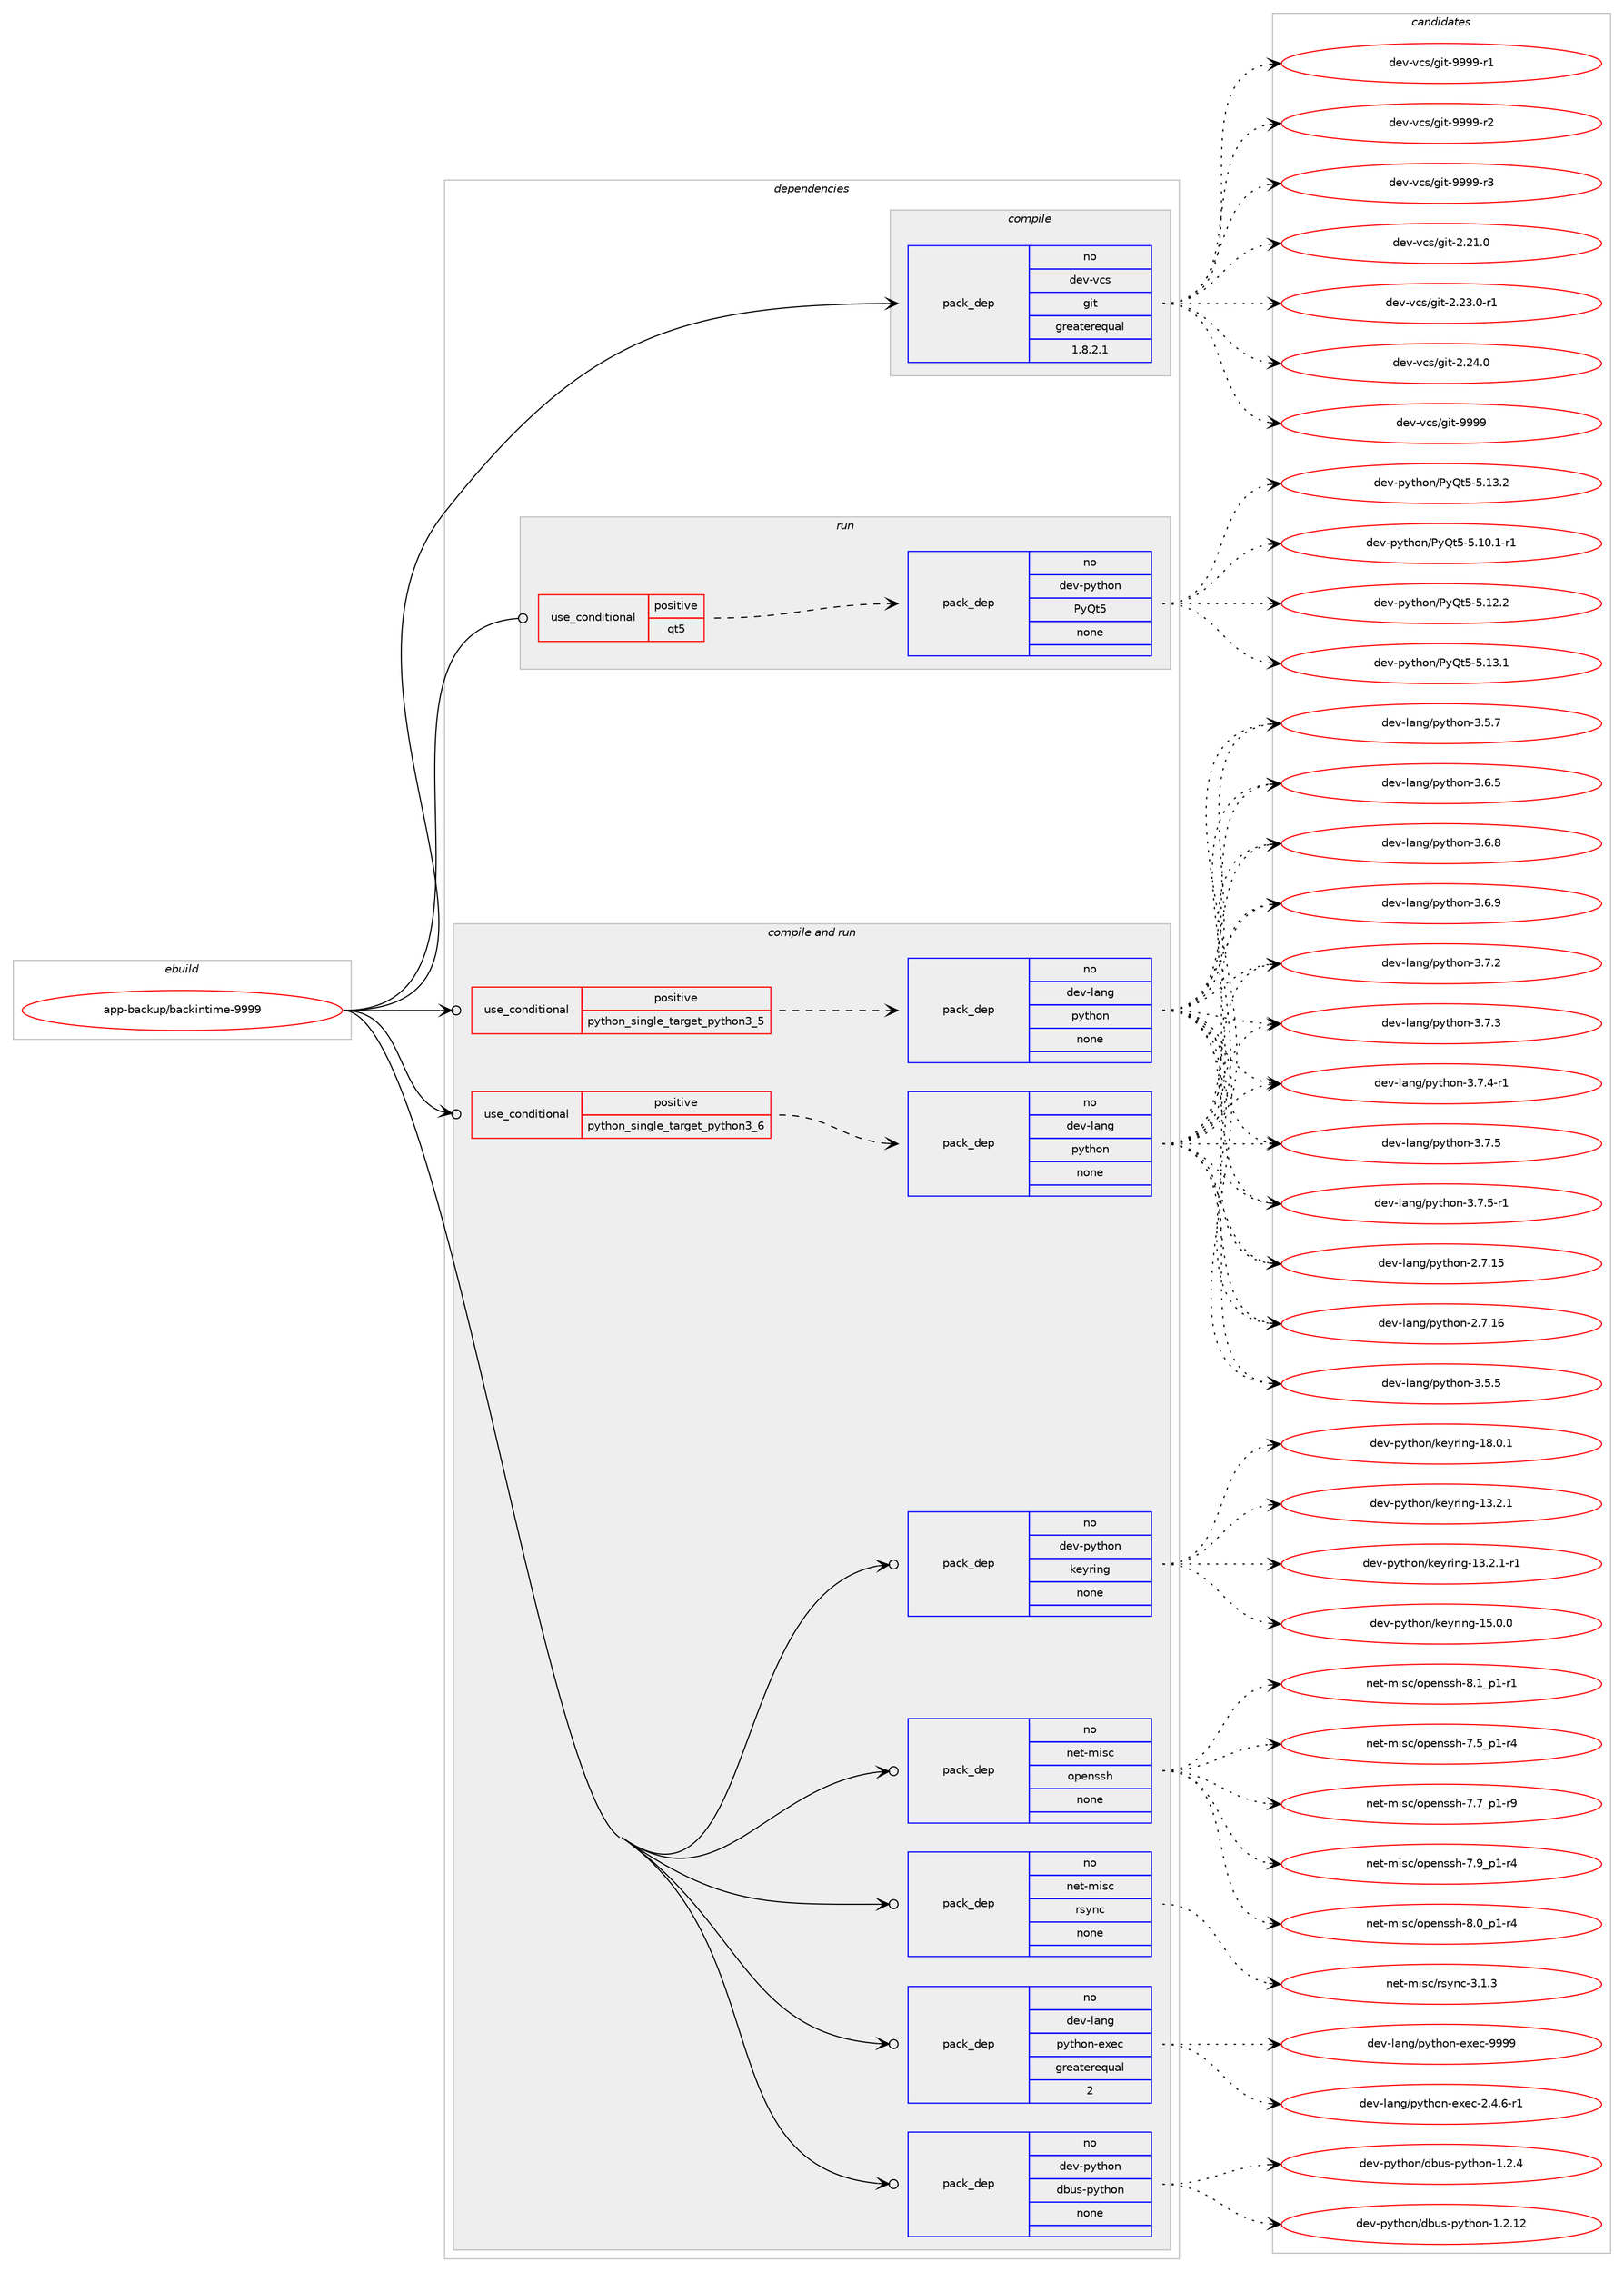 digraph prolog {

# *************
# Graph options
# *************

newrank=true;
concentrate=true;
compound=true;
graph [rankdir=LR,fontname=Helvetica,fontsize=10,ranksep=1.5];#, ranksep=2.5, nodesep=0.2];
edge  [arrowhead=vee];
node  [fontname=Helvetica,fontsize=10];

# **********
# The ebuild
# **********

subgraph cluster_leftcol {
color=gray;
rank=same;
label=<<i>ebuild</i>>;
id [label="app-backup/backintime-9999", color=red, width=4, href="../app-backup/backintime-9999.svg"];
}

# ****************
# The dependencies
# ****************

subgraph cluster_midcol {
color=gray;
label=<<i>dependencies</i>>;
subgraph cluster_compile {
fillcolor="#eeeeee";
style=filled;
label=<<i>compile</i>>;
subgraph pack352101 {
dependency473637 [label=<<TABLE BORDER="0" CELLBORDER="1" CELLSPACING="0" CELLPADDING="4" WIDTH="220"><TR><TD ROWSPAN="6" CELLPADDING="30">pack_dep</TD></TR><TR><TD WIDTH="110">no</TD></TR><TR><TD>dev-vcs</TD></TR><TR><TD>git</TD></TR><TR><TD>greaterequal</TD></TR><TR><TD>1.8.2.1</TD></TR></TABLE>>, shape=none, color=blue];
}
id:e -> dependency473637:w [weight=20,style="solid",arrowhead="vee"];
}
subgraph cluster_compileandrun {
fillcolor="#eeeeee";
style=filled;
label=<<i>compile and run</i>>;
subgraph cond112933 {
dependency473638 [label=<<TABLE BORDER="0" CELLBORDER="1" CELLSPACING="0" CELLPADDING="4"><TR><TD ROWSPAN="3" CELLPADDING="10">use_conditional</TD></TR><TR><TD>positive</TD></TR><TR><TD>python_single_target_python3_5</TD></TR></TABLE>>, shape=none, color=red];
subgraph pack352102 {
dependency473639 [label=<<TABLE BORDER="0" CELLBORDER="1" CELLSPACING="0" CELLPADDING="4" WIDTH="220"><TR><TD ROWSPAN="6" CELLPADDING="30">pack_dep</TD></TR><TR><TD WIDTH="110">no</TD></TR><TR><TD>dev-lang</TD></TR><TR><TD>python</TD></TR><TR><TD>none</TD></TR><TR><TD></TD></TR></TABLE>>, shape=none, color=blue];
}
dependency473638:e -> dependency473639:w [weight=20,style="dashed",arrowhead="vee"];
}
id:e -> dependency473638:w [weight=20,style="solid",arrowhead="odotvee"];
subgraph cond112934 {
dependency473640 [label=<<TABLE BORDER="0" CELLBORDER="1" CELLSPACING="0" CELLPADDING="4"><TR><TD ROWSPAN="3" CELLPADDING="10">use_conditional</TD></TR><TR><TD>positive</TD></TR><TR><TD>python_single_target_python3_6</TD></TR></TABLE>>, shape=none, color=red];
subgraph pack352103 {
dependency473641 [label=<<TABLE BORDER="0" CELLBORDER="1" CELLSPACING="0" CELLPADDING="4" WIDTH="220"><TR><TD ROWSPAN="6" CELLPADDING="30">pack_dep</TD></TR><TR><TD WIDTH="110">no</TD></TR><TR><TD>dev-lang</TD></TR><TR><TD>python</TD></TR><TR><TD>none</TD></TR><TR><TD></TD></TR></TABLE>>, shape=none, color=blue];
}
dependency473640:e -> dependency473641:w [weight=20,style="dashed",arrowhead="vee"];
}
id:e -> dependency473640:w [weight=20,style="solid",arrowhead="odotvee"];
subgraph pack352104 {
dependency473642 [label=<<TABLE BORDER="0" CELLBORDER="1" CELLSPACING="0" CELLPADDING="4" WIDTH="220"><TR><TD ROWSPAN="6" CELLPADDING="30">pack_dep</TD></TR><TR><TD WIDTH="110">no</TD></TR><TR><TD>dev-lang</TD></TR><TR><TD>python-exec</TD></TR><TR><TD>greaterequal</TD></TR><TR><TD>2</TD></TR></TABLE>>, shape=none, color=blue];
}
id:e -> dependency473642:w [weight=20,style="solid",arrowhead="odotvee"];
subgraph pack352105 {
dependency473643 [label=<<TABLE BORDER="0" CELLBORDER="1" CELLSPACING="0" CELLPADDING="4" WIDTH="220"><TR><TD ROWSPAN="6" CELLPADDING="30">pack_dep</TD></TR><TR><TD WIDTH="110">no</TD></TR><TR><TD>dev-python</TD></TR><TR><TD>dbus-python</TD></TR><TR><TD>none</TD></TR><TR><TD></TD></TR></TABLE>>, shape=none, color=blue];
}
id:e -> dependency473643:w [weight=20,style="solid",arrowhead="odotvee"];
subgraph pack352106 {
dependency473644 [label=<<TABLE BORDER="0" CELLBORDER="1" CELLSPACING="0" CELLPADDING="4" WIDTH="220"><TR><TD ROWSPAN="6" CELLPADDING="30">pack_dep</TD></TR><TR><TD WIDTH="110">no</TD></TR><TR><TD>dev-python</TD></TR><TR><TD>keyring</TD></TR><TR><TD>none</TD></TR><TR><TD></TD></TR></TABLE>>, shape=none, color=blue];
}
id:e -> dependency473644:w [weight=20,style="solid",arrowhead="odotvee"];
subgraph pack352107 {
dependency473645 [label=<<TABLE BORDER="0" CELLBORDER="1" CELLSPACING="0" CELLPADDING="4" WIDTH="220"><TR><TD ROWSPAN="6" CELLPADDING="30">pack_dep</TD></TR><TR><TD WIDTH="110">no</TD></TR><TR><TD>net-misc</TD></TR><TR><TD>openssh</TD></TR><TR><TD>none</TD></TR><TR><TD></TD></TR></TABLE>>, shape=none, color=blue];
}
id:e -> dependency473645:w [weight=20,style="solid",arrowhead="odotvee"];
subgraph pack352108 {
dependency473646 [label=<<TABLE BORDER="0" CELLBORDER="1" CELLSPACING="0" CELLPADDING="4" WIDTH="220"><TR><TD ROWSPAN="6" CELLPADDING="30">pack_dep</TD></TR><TR><TD WIDTH="110">no</TD></TR><TR><TD>net-misc</TD></TR><TR><TD>rsync</TD></TR><TR><TD>none</TD></TR><TR><TD></TD></TR></TABLE>>, shape=none, color=blue];
}
id:e -> dependency473646:w [weight=20,style="solid",arrowhead="odotvee"];
}
subgraph cluster_run {
fillcolor="#eeeeee";
style=filled;
label=<<i>run</i>>;
subgraph cond112935 {
dependency473647 [label=<<TABLE BORDER="0" CELLBORDER="1" CELLSPACING="0" CELLPADDING="4"><TR><TD ROWSPAN="3" CELLPADDING="10">use_conditional</TD></TR><TR><TD>positive</TD></TR><TR><TD>qt5</TD></TR></TABLE>>, shape=none, color=red];
subgraph pack352109 {
dependency473648 [label=<<TABLE BORDER="0" CELLBORDER="1" CELLSPACING="0" CELLPADDING="4" WIDTH="220"><TR><TD ROWSPAN="6" CELLPADDING="30">pack_dep</TD></TR><TR><TD WIDTH="110">no</TD></TR><TR><TD>dev-python</TD></TR><TR><TD>PyQt5</TD></TR><TR><TD>none</TD></TR><TR><TD></TD></TR></TABLE>>, shape=none, color=blue];
}
dependency473647:e -> dependency473648:w [weight=20,style="dashed",arrowhead="vee"];
}
id:e -> dependency473647:w [weight=20,style="solid",arrowhead="odot"];
}
}

# **************
# The candidates
# **************

subgraph cluster_choices {
rank=same;
color=gray;
label=<<i>candidates</i>>;

subgraph choice352101 {
color=black;
nodesep=1;
choice10010111845118991154710310511645504650494648 [label="dev-vcs/git-2.21.0", color=red, width=4,href="../dev-vcs/git-2.21.0.svg"];
choice100101118451189911547103105116455046505146484511449 [label="dev-vcs/git-2.23.0-r1", color=red, width=4,href="../dev-vcs/git-2.23.0-r1.svg"];
choice10010111845118991154710310511645504650524648 [label="dev-vcs/git-2.24.0", color=red, width=4,href="../dev-vcs/git-2.24.0.svg"];
choice1001011184511899115471031051164557575757 [label="dev-vcs/git-9999", color=red, width=4,href="../dev-vcs/git-9999.svg"];
choice10010111845118991154710310511645575757574511449 [label="dev-vcs/git-9999-r1", color=red, width=4,href="../dev-vcs/git-9999-r1.svg"];
choice10010111845118991154710310511645575757574511450 [label="dev-vcs/git-9999-r2", color=red, width=4,href="../dev-vcs/git-9999-r2.svg"];
choice10010111845118991154710310511645575757574511451 [label="dev-vcs/git-9999-r3", color=red, width=4,href="../dev-vcs/git-9999-r3.svg"];
dependency473637:e -> choice10010111845118991154710310511645504650494648:w [style=dotted,weight="100"];
dependency473637:e -> choice100101118451189911547103105116455046505146484511449:w [style=dotted,weight="100"];
dependency473637:e -> choice10010111845118991154710310511645504650524648:w [style=dotted,weight="100"];
dependency473637:e -> choice1001011184511899115471031051164557575757:w [style=dotted,weight="100"];
dependency473637:e -> choice10010111845118991154710310511645575757574511449:w [style=dotted,weight="100"];
dependency473637:e -> choice10010111845118991154710310511645575757574511450:w [style=dotted,weight="100"];
dependency473637:e -> choice10010111845118991154710310511645575757574511451:w [style=dotted,weight="100"];
}
subgraph choice352102 {
color=black;
nodesep=1;
choice10010111845108971101034711212111610411111045504655464953 [label="dev-lang/python-2.7.15", color=red, width=4,href="../dev-lang/python-2.7.15.svg"];
choice10010111845108971101034711212111610411111045504655464954 [label="dev-lang/python-2.7.16", color=red, width=4,href="../dev-lang/python-2.7.16.svg"];
choice100101118451089711010347112121116104111110455146534653 [label="dev-lang/python-3.5.5", color=red, width=4,href="../dev-lang/python-3.5.5.svg"];
choice100101118451089711010347112121116104111110455146534655 [label="dev-lang/python-3.5.7", color=red, width=4,href="../dev-lang/python-3.5.7.svg"];
choice100101118451089711010347112121116104111110455146544653 [label="dev-lang/python-3.6.5", color=red, width=4,href="../dev-lang/python-3.6.5.svg"];
choice100101118451089711010347112121116104111110455146544656 [label="dev-lang/python-3.6.8", color=red, width=4,href="../dev-lang/python-3.6.8.svg"];
choice100101118451089711010347112121116104111110455146544657 [label="dev-lang/python-3.6.9", color=red, width=4,href="../dev-lang/python-3.6.9.svg"];
choice100101118451089711010347112121116104111110455146554650 [label="dev-lang/python-3.7.2", color=red, width=4,href="../dev-lang/python-3.7.2.svg"];
choice100101118451089711010347112121116104111110455146554651 [label="dev-lang/python-3.7.3", color=red, width=4,href="../dev-lang/python-3.7.3.svg"];
choice1001011184510897110103471121211161041111104551465546524511449 [label="dev-lang/python-3.7.4-r1", color=red, width=4,href="../dev-lang/python-3.7.4-r1.svg"];
choice100101118451089711010347112121116104111110455146554653 [label="dev-lang/python-3.7.5", color=red, width=4,href="../dev-lang/python-3.7.5.svg"];
choice1001011184510897110103471121211161041111104551465546534511449 [label="dev-lang/python-3.7.5-r1", color=red, width=4,href="../dev-lang/python-3.7.5-r1.svg"];
dependency473639:e -> choice10010111845108971101034711212111610411111045504655464953:w [style=dotted,weight="100"];
dependency473639:e -> choice10010111845108971101034711212111610411111045504655464954:w [style=dotted,weight="100"];
dependency473639:e -> choice100101118451089711010347112121116104111110455146534653:w [style=dotted,weight="100"];
dependency473639:e -> choice100101118451089711010347112121116104111110455146534655:w [style=dotted,weight="100"];
dependency473639:e -> choice100101118451089711010347112121116104111110455146544653:w [style=dotted,weight="100"];
dependency473639:e -> choice100101118451089711010347112121116104111110455146544656:w [style=dotted,weight="100"];
dependency473639:e -> choice100101118451089711010347112121116104111110455146544657:w [style=dotted,weight="100"];
dependency473639:e -> choice100101118451089711010347112121116104111110455146554650:w [style=dotted,weight="100"];
dependency473639:e -> choice100101118451089711010347112121116104111110455146554651:w [style=dotted,weight="100"];
dependency473639:e -> choice1001011184510897110103471121211161041111104551465546524511449:w [style=dotted,weight="100"];
dependency473639:e -> choice100101118451089711010347112121116104111110455146554653:w [style=dotted,weight="100"];
dependency473639:e -> choice1001011184510897110103471121211161041111104551465546534511449:w [style=dotted,weight="100"];
}
subgraph choice352103 {
color=black;
nodesep=1;
choice10010111845108971101034711212111610411111045504655464953 [label="dev-lang/python-2.7.15", color=red, width=4,href="../dev-lang/python-2.7.15.svg"];
choice10010111845108971101034711212111610411111045504655464954 [label="dev-lang/python-2.7.16", color=red, width=4,href="../dev-lang/python-2.7.16.svg"];
choice100101118451089711010347112121116104111110455146534653 [label="dev-lang/python-3.5.5", color=red, width=4,href="../dev-lang/python-3.5.5.svg"];
choice100101118451089711010347112121116104111110455146534655 [label="dev-lang/python-3.5.7", color=red, width=4,href="../dev-lang/python-3.5.7.svg"];
choice100101118451089711010347112121116104111110455146544653 [label="dev-lang/python-3.6.5", color=red, width=4,href="../dev-lang/python-3.6.5.svg"];
choice100101118451089711010347112121116104111110455146544656 [label="dev-lang/python-3.6.8", color=red, width=4,href="../dev-lang/python-3.6.8.svg"];
choice100101118451089711010347112121116104111110455146544657 [label="dev-lang/python-3.6.9", color=red, width=4,href="../dev-lang/python-3.6.9.svg"];
choice100101118451089711010347112121116104111110455146554650 [label="dev-lang/python-3.7.2", color=red, width=4,href="../dev-lang/python-3.7.2.svg"];
choice100101118451089711010347112121116104111110455146554651 [label="dev-lang/python-3.7.3", color=red, width=4,href="../dev-lang/python-3.7.3.svg"];
choice1001011184510897110103471121211161041111104551465546524511449 [label="dev-lang/python-3.7.4-r1", color=red, width=4,href="../dev-lang/python-3.7.4-r1.svg"];
choice100101118451089711010347112121116104111110455146554653 [label="dev-lang/python-3.7.5", color=red, width=4,href="../dev-lang/python-3.7.5.svg"];
choice1001011184510897110103471121211161041111104551465546534511449 [label="dev-lang/python-3.7.5-r1", color=red, width=4,href="../dev-lang/python-3.7.5-r1.svg"];
dependency473641:e -> choice10010111845108971101034711212111610411111045504655464953:w [style=dotted,weight="100"];
dependency473641:e -> choice10010111845108971101034711212111610411111045504655464954:w [style=dotted,weight="100"];
dependency473641:e -> choice100101118451089711010347112121116104111110455146534653:w [style=dotted,weight="100"];
dependency473641:e -> choice100101118451089711010347112121116104111110455146534655:w [style=dotted,weight="100"];
dependency473641:e -> choice100101118451089711010347112121116104111110455146544653:w [style=dotted,weight="100"];
dependency473641:e -> choice100101118451089711010347112121116104111110455146544656:w [style=dotted,weight="100"];
dependency473641:e -> choice100101118451089711010347112121116104111110455146544657:w [style=dotted,weight="100"];
dependency473641:e -> choice100101118451089711010347112121116104111110455146554650:w [style=dotted,weight="100"];
dependency473641:e -> choice100101118451089711010347112121116104111110455146554651:w [style=dotted,weight="100"];
dependency473641:e -> choice1001011184510897110103471121211161041111104551465546524511449:w [style=dotted,weight="100"];
dependency473641:e -> choice100101118451089711010347112121116104111110455146554653:w [style=dotted,weight="100"];
dependency473641:e -> choice1001011184510897110103471121211161041111104551465546534511449:w [style=dotted,weight="100"];
}
subgraph choice352104 {
color=black;
nodesep=1;
choice10010111845108971101034711212111610411111045101120101994550465246544511449 [label="dev-lang/python-exec-2.4.6-r1", color=red, width=4,href="../dev-lang/python-exec-2.4.6-r1.svg"];
choice10010111845108971101034711212111610411111045101120101994557575757 [label="dev-lang/python-exec-9999", color=red, width=4,href="../dev-lang/python-exec-9999.svg"];
dependency473642:e -> choice10010111845108971101034711212111610411111045101120101994550465246544511449:w [style=dotted,weight="100"];
dependency473642:e -> choice10010111845108971101034711212111610411111045101120101994557575757:w [style=dotted,weight="100"];
}
subgraph choice352105 {
color=black;
nodesep=1;
choice1001011184511212111610411111047100981171154511212111610411111045494650464950 [label="dev-python/dbus-python-1.2.12", color=red, width=4,href="../dev-python/dbus-python-1.2.12.svg"];
choice10010111845112121116104111110471009811711545112121116104111110454946504652 [label="dev-python/dbus-python-1.2.4", color=red, width=4,href="../dev-python/dbus-python-1.2.4.svg"];
dependency473643:e -> choice1001011184511212111610411111047100981171154511212111610411111045494650464950:w [style=dotted,weight="100"];
dependency473643:e -> choice10010111845112121116104111110471009811711545112121116104111110454946504652:w [style=dotted,weight="100"];
}
subgraph choice352106 {
color=black;
nodesep=1;
choice100101118451121211161041111104710710112111410511010345495146504649 [label="dev-python/keyring-13.2.1", color=red, width=4,href="../dev-python/keyring-13.2.1.svg"];
choice1001011184511212111610411111047107101121114105110103454951465046494511449 [label="dev-python/keyring-13.2.1-r1", color=red, width=4,href="../dev-python/keyring-13.2.1-r1.svg"];
choice100101118451121211161041111104710710112111410511010345495346484648 [label="dev-python/keyring-15.0.0", color=red, width=4,href="../dev-python/keyring-15.0.0.svg"];
choice100101118451121211161041111104710710112111410511010345495646484649 [label="dev-python/keyring-18.0.1", color=red, width=4,href="../dev-python/keyring-18.0.1.svg"];
dependency473644:e -> choice100101118451121211161041111104710710112111410511010345495146504649:w [style=dotted,weight="100"];
dependency473644:e -> choice1001011184511212111610411111047107101121114105110103454951465046494511449:w [style=dotted,weight="100"];
dependency473644:e -> choice100101118451121211161041111104710710112111410511010345495346484648:w [style=dotted,weight="100"];
dependency473644:e -> choice100101118451121211161041111104710710112111410511010345495646484649:w [style=dotted,weight="100"];
}
subgraph choice352107 {
color=black;
nodesep=1;
choice1101011164510910511599471111121011101151151044555465395112494511452 [label="net-misc/openssh-7.5_p1-r4", color=red, width=4,href="../net-misc/openssh-7.5_p1-r4.svg"];
choice1101011164510910511599471111121011101151151044555465595112494511457 [label="net-misc/openssh-7.7_p1-r9", color=red, width=4,href="../net-misc/openssh-7.7_p1-r9.svg"];
choice1101011164510910511599471111121011101151151044555465795112494511452 [label="net-misc/openssh-7.9_p1-r4", color=red, width=4,href="../net-misc/openssh-7.9_p1-r4.svg"];
choice1101011164510910511599471111121011101151151044556464895112494511452 [label="net-misc/openssh-8.0_p1-r4", color=red, width=4,href="../net-misc/openssh-8.0_p1-r4.svg"];
choice1101011164510910511599471111121011101151151044556464995112494511449 [label="net-misc/openssh-8.1_p1-r1", color=red, width=4,href="../net-misc/openssh-8.1_p1-r1.svg"];
dependency473645:e -> choice1101011164510910511599471111121011101151151044555465395112494511452:w [style=dotted,weight="100"];
dependency473645:e -> choice1101011164510910511599471111121011101151151044555465595112494511457:w [style=dotted,weight="100"];
dependency473645:e -> choice1101011164510910511599471111121011101151151044555465795112494511452:w [style=dotted,weight="100"];
dependency473645:e -> choice1101011164510910511599471111121011101151151044556464895112494511452:w [style=dotted,weight="100"];
dependency473645:e -> choice1101011164510910511599471111121011101151151044556464995112494511449:w [style=dotted,weight="100"];
}
subgraph choice352108 {
color=black;
nodesep=1;
choice11010111645109105115994711411512111099455146494651 [label="net-misc/rsync-3.1.3", color=red, width=4,href="../net-misc/rsync-3.1.3.svg"];
dependency473646:e -> choice11010111645109105115994711411512111099455146494651:w [style=dotted,weight="100"];
}
subgraph choice352109 {
color=black;
nodesep=1;
choice1001011184511212111610411111047801218111653455346494846494511449 [label="dev-python/PyQt5-5.10.1-r1", color=red, width=4,href="../dev-python/PyQt5-5.10.1-r1.svg"];
choice100101118451121211161041111104780121811165345534649504650 [label="dev-python/PyQt5-5.12.2", color=red, width=4,href="../dev-python/PyQt5-5.12.2.svg"];
choice100101118451121211161041111104780121811165345534649514649 [label="dev-python/PyQt5-5.13.1", color=red, width=4,href="../dev-python/PyQt5-5.13.1.svg"];
choice100101118451121211161041111104780121811165345534649514650 [label="dev-python/PyQt5-5.13.2", color=red, width=4,href="../dev-python/PyQt5-5.13.2.svg"];
dependency473648:e -> choice1001011184511212111610411111047801218111653455346494846494511449:w [style=dotted,weight="100"];
dependency473648:e -> choice100101118451121211161041111104780121811165345534649504650:w [style=dotted,weight="100"];
dependency473648:e -> choice100101118451121211161041111104780121811165345534649514649:w [style=dotted,weight="100"];
dependency473648:e -> choice100101118451121211161041111104780121811165345534649514650:w [style=dotted,weight="100"];
}
}

}
